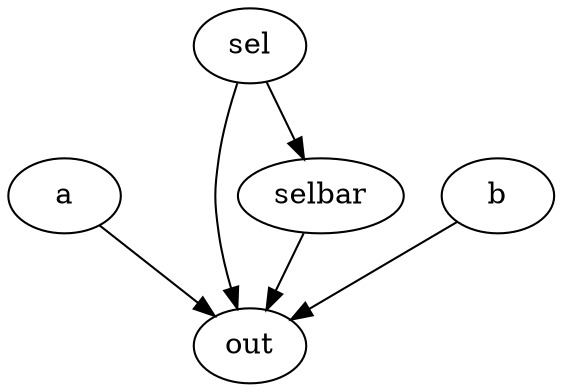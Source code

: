 strict digraph "" {
	a	[complexity=5,
		importance=0.543859468496,
		rank=0.108771893699];
	out	[complexity=0,
		importance=0.403508510113,
		rank=0.0];
	a -> out;
	selbar	[complexity=5,
		importance=0.578947124851,
		rank=0.11578942497];
	selbar -> out;
	sel	[complexity=7,
		importance=0.719298083234,
		rank=0.102756869033];
	sel -> selbar;
	sel -> out;
	b	[complexity=5,
		importance=0.543859468496,
		rank=0.108771893699];
	b -> out;
}
